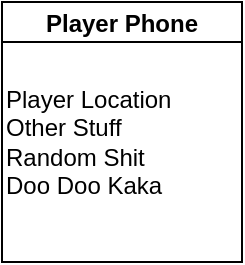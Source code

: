 <mxfile>
    <diagram id="ZIqXg70r5VJtl03KHkWE" name="Page-1">
        <mxGraphModel dx="590" dy="423" grid="1" gridSize="10" guides="1" tooltips="1" connect="1" arrows="1" fold="1" page="1" pageScale="1" pageWidth="827" pageHeight="1169" math="0" shadow="0">
            <root>
                <mxCell id="0"/>
                <mxCell id="1" parent="0"/>
                <mxCell id="2" value="Player Phone" style="swimlane;startSize=20;" vertex="1" parent="1">
                    <mxGeometry x="80" y="200" width="120" height="130" as="geometry"/>
                </mxCell>
                <mxCell id="3" value="Player Location&lt;br&gt;Other Stuff&lt;br&gt;Random Shit&lt;br&gt;Doo Doo Kaka" style="text;html=1;strokeColor=none;fillColor=none;align=left;verticalAlign=middle;whiteSpace=wrap;rounded=0;" vertex="1" parent="2">
                    <mxGeometry y="20" width="120" height="100" as="geometry"/>
                </mxCell>
            </root>
        </mxGraphModel>
    </diagram>
</mxfile>